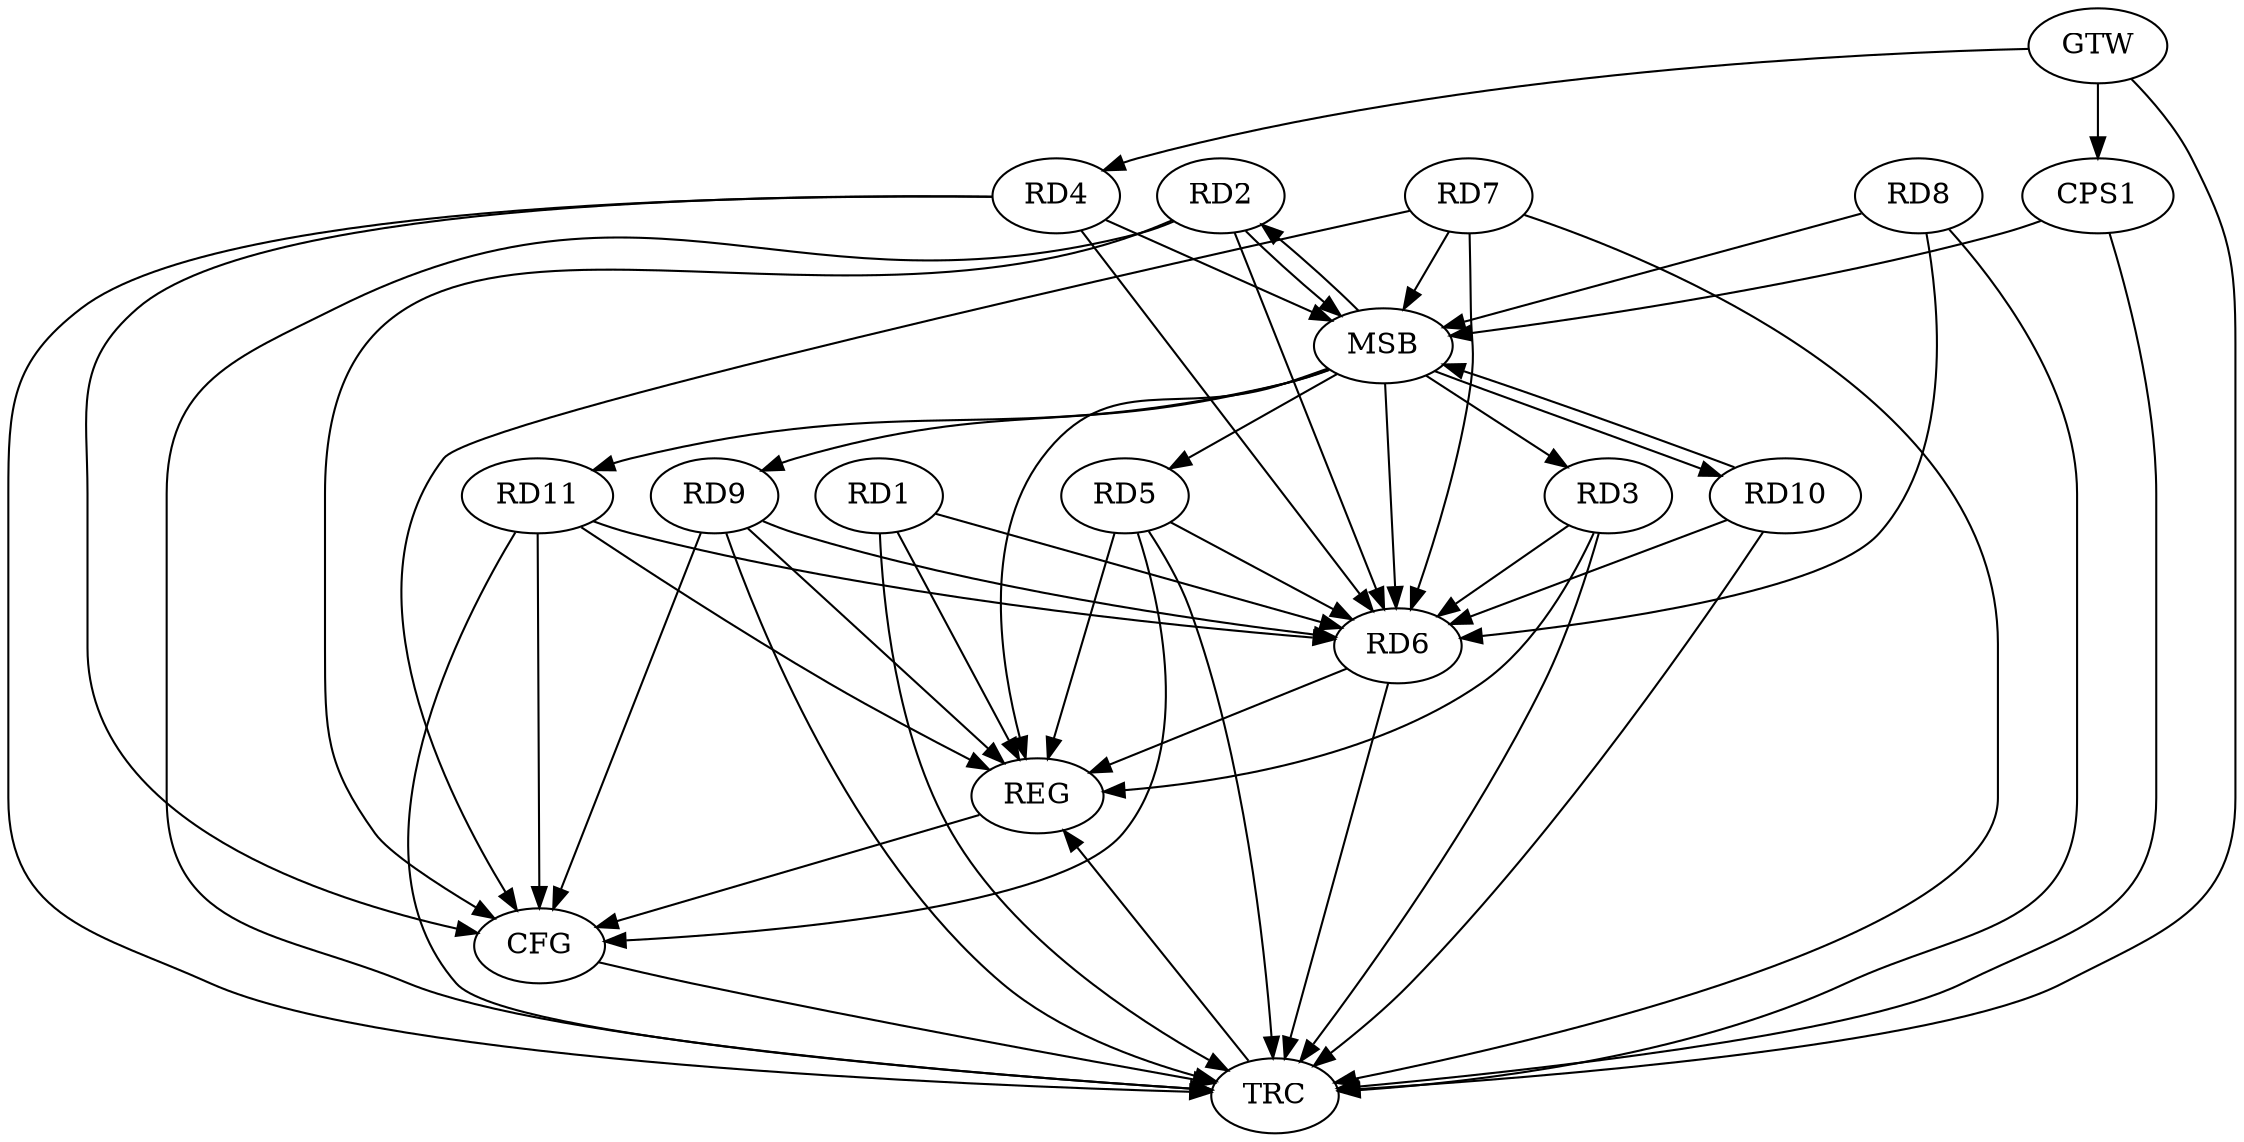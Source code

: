 strict digraph G {
  RD1 [ label="RD1" ];
  RD2 [ label="RD2" ];
  RD3 [ label="RD3" ];
  RD4 [ label="RD4" ];
  RD5 [ label="RD5" ];
  RD6 [ label="RD6" ];
  RD7 [ label="RD7" ];
  RD8 [ label="RD8" ];
  RD9 [ label="RD9" ];
  RD10 [ label="RD10" ];
  RD11 [ label="RD11" ];
  CPS1 [ label="CPS1" ];
  GTW [ label="GTW" ];
  REG [ label="REG" ];
  MSB [ label="MSB" ];
  CFG [ label="CFG" ];
  TRC [ label="TRC" ];
  RD9 -> RD6;
  GTW -> RD4;
  GTW -> CPS1;
  RD1 -> REG;
  RD3 -> REG;
  RD5 -> REG;
  RD6 -> REG;
  RD9 -> REG;
  RD11 -> REG;
  RD2 -> MSB;
  MSB -> REG;
  RD4 -> MSB;
  MSB -> RD9;
  RD7 -> MSB;
  MSB -> RD5;
  RD8 -> MSB;
  MSB -> RD10;
  RD10 -> MSB;
  MSB -> RD2;
  CPS1 -> MSB;
  MSB -> RD3;
  MSB -> RD6;
  MSB -> RD11;
  RD4 -> CFG;
  RD2 -> CFG;
  RD9 -> CFG;
  RD7 -> CFG;
  RD11 -> CFG;
  RD5 -> CFG;
  REG -> CFG;
  RD1 -> TRC;
  RD2 -> TRC;
  RD3 -> TRC;
  RD4 -> TRC;
  RD5 -> TRC;
  RD6 -> TRC;
  RD7 -> TRC;
  RD8 -> TRC;
  RD9 -> TRC;
  RD10 -> TRC;
  RD11 -> TRC;
  CPS1 -> TRC;
  GTW -> TRC;
  CFG -> TRC;
  TRC -> REG;
  RD3 -> RD6;
  RD8 -> RD6;
  RD5 -> RD6;
  RD7 -> RD6;
  RD4 -> RD6;
  RD1 -> RD6;
  RD2 -> RD6;
  RD11 -> RD6;
  RD10 -> RD6;
}
